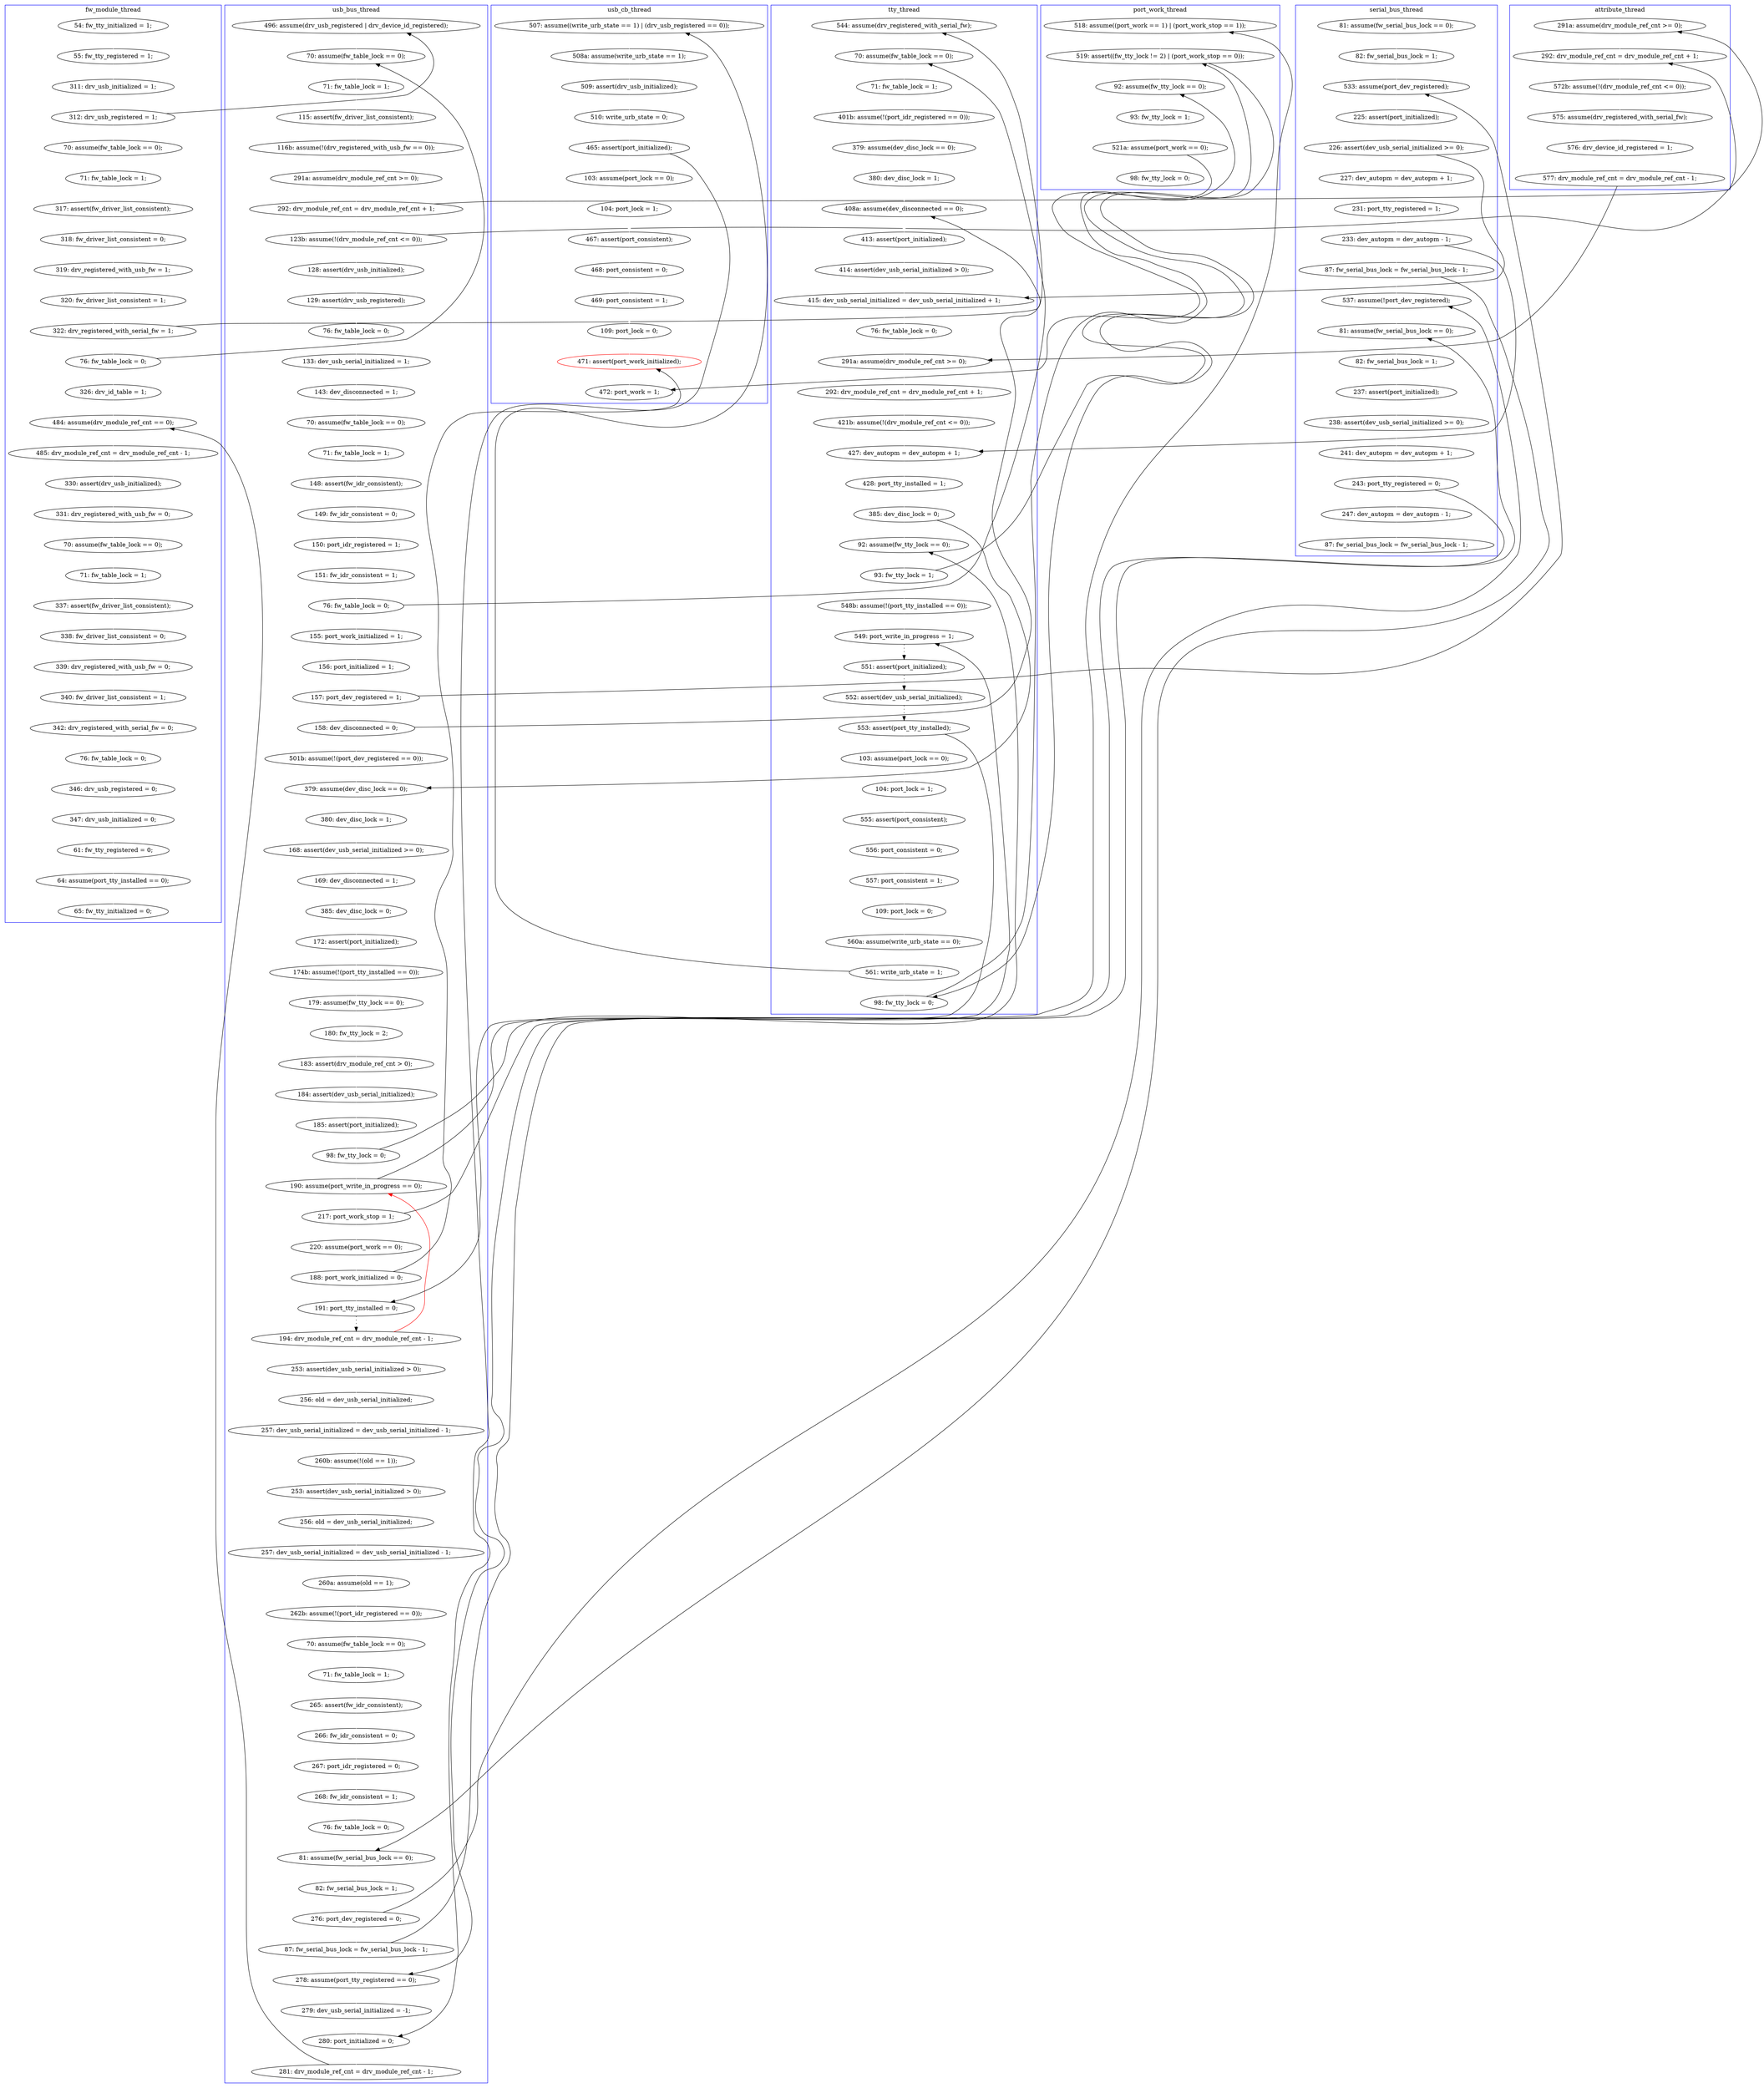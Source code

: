 digraph Counterexample {
	204 -> 205 [color = white, style = solid]
	126 -> 160 [color = white, style = solid]
	157 -> 158 [color = white, style = solid]
	44 -> 47 [color = white, style = solid]
	358 -> 359 [color = white, style = solid]
	353 -> 358 [color = white, style = solid]
	325 -> 332 [color = white, style = solid]
	289 -> 297 [color = white, style = solid]
	205 -> 206 [color = white, style = solid]
	70 -> 74 [color = white, style = solid]
	155 -> 157 [color = white, style = solid]
	214 -> 225 [color = black, style = solid, constraint = false]
	318 -> 373 [color = white, style = solid]
	331 -> 338 [color = black, style = solid, constraint = false]
	115 -> 117 [color = white, style = solid]
	221 -> 224 [color = white, style = solid]
	393 -> 395 [color = white, style = solid]
	269 -> 270 [color = white, style = solid]
	68 -> 70 [color = white, style = solid]
	170 -> 175 [color = white, style = solid]
	78 -> 93 [color = white, style = solid]
	298 -> 322 [color = white, style = solid]
	221 -> 302 [color = black, style = solid, constraint = false]
	197 -> 200 [color = white, style = solid]
	252 -> 253 [color = white, style = solid]
	315 -> 318 [color = white, style = solid]
	338 -> 339 [color = white, style = solid]
	391 -> 392 [color = white, style = solid]
	188 -> 191 [color = white, style = solid]
	306 -> 308 [color = white, style = solid]
	284 -> 285 [color = white, style = solid]
	275 -> 280 [color = white, style = solid]
	208 -> 209 [color = white, style = solid]
	220 -> 221 [color = white, style = solid]
	212 -> 220 [color = black, style = solid, constraint = false]
	371 -> 372 [color = white, style = solid]
	376 -> 377 [color = white, style = solid]
	113 -> 114 [color = white, style = solid]
	129 -> 130 [color = black, style = solid, constraint = false]
	127 -> 128 [color = white, style = solid]
	244 -> 214 [color = red, style = solid, constraint = false]
	206 -> 207 [color = white, style = solid]
	47 -> 48 [color = white, style = solid]
	136 -> 137 [color = white, style = solid]
	231 -> 232 [color = white, style = solid]
	350 -> 351 [color = white, style = solid]
	346 -> 347 [color = white, style = solid]
	228 -> 231 [color = white, style = solid]
	107 -> 110 [color = white, style = solid]
	135 -> 136 [color = white, style = solid]
	411 -> 413 [color = white, style = solid]
	270 -> 271 [color = white, style = solid]
	209 -> 212 [color = white, style = solid]
	331 -> 348 [color = white, style = solid]
	111 -> 113 [color = white, style = solid]
	339 -> 343 [color = white, style = solid]
	254 -> 256 [color = white, style = solid]
	159 -> 175 [color = black, style = solid, constraint = false]
	143 -> 148 [color = white, style = solid]
	51 -> 65 [color = white, style = solid]
	309 -> 312 [color = white, style = solid]
	59 -> 81 [color = black, style = solid, constraint = false]
	240 -> 242 [color = white, style = solid]
	389 -> 391 [color = white, style = solid]
	369 -> 371 [color = white, style = solid]
	308 -> 309 [color = white, style = solid]
	363 -> 369 [color = white, style = solid]
	344 -> 346 [color = white, style = solid]
	399 -> 404 [color = white, style = solid]
	63 -> 65 [color = black, style = solid, constraint = false]
	207 -> 208 [color = white, style = solid]
	143 -> 187 [color = black, style = solid, constraint = false]
	55 -> 57 [color = white, style = solid]
	59 -> 63 [color = white, style = solid]
	244 -> 252 [color = white, style = solid]
	281 -> 283 [color = white, style = solid]
	92 -> 130 [color = white, style = solid]
	313 -> 314 [color = black, style = solid, constraint = false]
	74 -> 75 [color = white, style = solid]
	75 -> 78 [color = white, style = solid]
	273 -> 275 [color = white, style = solid]
	224 -> 225 [color = white, style = solid]
	347 -> 348 [color = black, style = solid, constraint = false]
	286 -> 289 [color = white, style = solid]
	44 -> 51 [color = black, style = solid, constraint = false]
	283 -> 284 [color = white, style = solid]
	232 -> 239 [color = white, style = solid]
	78 -> 152 [color = black, style = solid, constraint = false]
	351 -> 352 [color = black, style = solid, constraint = false]
	226 -> 227 [color = black, style = dotted]
	318 -> 372 [color = black, style = solid, constraint = false]
	330 -> 338 [color = white, style = solid]
	302 -> 313 [color = black, style = solid, constraint = false]
	66 -> 68 [color = white, style = solid]
	165 -> 166 [color = white, style = solid]
	392 -> 393 [color = white, style = solid]
	152 -> 155 [color = white, style = solid]
	225 -> 226 [color = black, style = dotted]
	235 -> 237 [color = white, style = solid]
	301 -> 302 [color = white, style = solid]
	161 -> 164 [color = white, style = solid]
	81 -> 121 [color = white, style = solid]
	110 -> 111 [color = white, style = solid]
	239 -> 240 [color = white, style = solid]
	128 -> 129 [color = white, style = solid]
	148 -> 330 [color = white, style = solid]
	195 -> 197 [color = white, style = solid]
	175 -> 176 [color = white, style = solid]
	37 -> 38 [color = white, style = solid]
	120 -> 127 [color = white, style = solid]
	97 -> 99 [color = white, style = solid]
	160 -> 161 [color = white, style = solid]
	299 -> 300 [color = white, style = solid]
	151 -> 152 [color = white, style = solid]
	404 -> 406 [color = white, style = solid]
	129 -> 133 [color = white, style = solid]
	395 -> 399 [color = white, style = solid]
	38 -> 42 [color = white, style = solid]
	352 -> 353 [color = white, style = solid]
	280 -> 281 [color = white, style = solid]
	117 -> 120 [color = white, style = solid]
	167 -> 170 [color = white, style = solid]
	335 -> 362 [color = white, style = solid]
	297 -> 298 [color = white, style = solid]
	99 -> 107 [color = white, style = solid]
	193 -> 195 [color = white, style = solid]
	114 -> 115 [color = white, style = solid]
	192 -> 193 [color = white, style = solid]
	314 -> 315 [color = white, style = solid]
	227 -> 228 [color = black, style = dotted]
	91 -> 92 [color = white, style = solid]
	214 -> 234 [color = white, style = solid]
	122 -> 126 [color = white, style = solid]
	181 -> 187 [color = white, style = solid]
	63 -> 257 [color = white, style = solid]
	133 -> 164 [color = black, style = solid, constraint = false]
	191 -> 220 [color = white, style = solid]
	242 -> 246 [color = white, style = solid]
	133 -> 182 [color = white, style = solid]
	176 -> 181 [color = white, style = solid]
	377 -> 389 [color = white, style = solid]
	333 -> 335 [color = white, style = solid]
	65 -> 66 [color = white, style = solid]
	182 -> 192 [color = white, style = solid]
	302 -> 314 [color = white, style = solid]
	93 -> 94 [color = white, style = solid]
	52 -> 54 [color = white, style = solid]
	54 -> 55 [color = white, style = solid]
	312 -> 325 [color = white, style = solid]
	166 -> 167 [color = white, style = solid]
	136 -> 167 [color = black, style = solid, constraint = false]
	271 -> 273 [color = white, style = solid]
	300 -> 313 [color = white, style = solid]
	158 -> 159 [color = white, style = solid]
	148 -> 297 [color = black, style = solid, constraint = false]
	141 -> 143 [color = white, style = solid]
	120 -> 121 [color = black, style = solid, constraint = false]
	246 -> 299 [color = white, style = solid]
	343 -> 344 [color = white, style = solid]
	130 -> 135 [color = white, style = solid]
	253 -> 254 [color = white, style = solid]
	57 -> 59 [color = white, style = solid]
	256 -> 269 [color = white, style = solid]
	257 -> 352 [color = white, style = solid]
	366 -> 387 [color = white, style = solid]
	285 -> 286 [color = white, style = solid]
	362 -> 363 [color = white, style = solid]
	202 -> 204 [color = white, style = solid]
	406 -> 410 [color = white, style = solid]
	137 -> 141 [color = white, style = solid]
	237 -> 238 [color = white, style = solid]
	164 -> 165 [color = white, style = solid]
	234 -> 301 [color = black, style = solid, constraint = false]
	42 -> 44 [color = white, style = solid]
	348 -> 349 [color = white, style = solid]
	228 -> 238 [color = black, style = solid, constraint = false]
	48 -> 52 [color = white, style = solid]
	347 -> 366 [color = white, style = solid]
	200 -> 202 [color = white, style = solid]
	325 -> 350 [color = black, style = solid, constraint = false]
	212 -> 214 [color = white, style = solid]
	410 -> 411 [color = white, style = solid]
	237 -> 371 [color = black, style = solid, constraint = false]
	234 -> 235 [color = white, style = solid]
	187 -> 188 [color = white, style = solid]
	322 -> 330 [color = black, style = solid, constraint = false]
	121 -> 122 [color = white, style = solid]
	94 -> 97 [color = white, style = solid]
	349 -> 350 [color = white, style = solid]
	75 -> 151 [color = black, style = solid, constraint = false]
	322 -> 331 [color = white, style = solid]
	191 -> 192 [color = black, style = solid, constraint = false]
	359 -> 376 [color = white, style = solid]
	238 -> 244 [color = black, style = dotted]
	300 -> 306 [color = black, style = solid, constraint = false]
	332 -> 333 [color = white, style = solid]
	subgraph cluster7 {
		label = port_work_thread
		color = blue
		315  [label = "93: fw_tty_lock = 1;"]
		373  [label = "98: fw_tty_lock = 0;"]
		301  [label = "518: assume((port_work == 1) | (port_work_stop == 1));"]
		302  [label = "519: assert((fw_tty_lock != 2) | (port_work_stop == 0));"]
		318  [label = "521a: assume(port_work == 0);"]
		314  [label = "92: assume(fw_tty_lock == 0);"]
	}
	subgraph cluster5 {
		label = attribute_thread
		color = blue
		151  [label = "291a: assume(drv_module_ref_cnt >= 0);"]
		159  [label = "577: drv_module_ref_cnt = drv_module_ref_cnt - 1;"]
		158  [label = "576: drv_device_id_registered = 1;"]
		155  [label = "572b: assume(!(drv_module_ref_cnt <= 0));"]
		152  [label = "292: drv_module_ref_cnt = drv_module_ref_cnt + 1;"]
		157  [label = "575: assume(drv_registered_with_serial_fw);"]
	}
	subgraph cluster6 {
		label = usb_cb_thread
		color = blue
		309  [label = "509: assert(drv_usb_initialized);"]
		332  [label = "103: assume(port_lock == 0);"]
		363  [label = "469: port_consistent = 1;"]
		333  [label = "104: port_lock = 1;"]
		306  [label = "507: assume((write_urb_state == 1) | (drv_usb_registered == 0));"]
		325  [label = "465: assert(port_initialized);"]
		371  [label = "471: assert(port_work_initialized);", color = red]
		362  [label = "468: port_consistent = 0;"]
		372  [label = "472: port_work = 1;"]
		369  [label = "109: port_lock = 0;"]
		335  [label = "467: assert(port_consistent);"]
		312  [label = "510: write_urb_state = 0;"]
		308  [label = "508a: assume(write_urb_state == 1);"]
	}
	subgraph cluster4 {
		label = tty_thread
		color = blue
		299  [label = "560a: assume(write_urb_state == 0);"]
		187  [label = "427: dev_autopm = dev_autopm + 1;"]
		181  [label = "421b: assume(!(drv_module_ref_cnt <= 0));"]
		225  [label = "549: port_write_in_progress = 1;"]
		164  [label = "408a: assume(dev_disconnected == 0);"]
		313  [label = "98: fw_tty_lock = 0;"]
		224  [label = "548b: assume(!(port_tty_installed == 0));"]
		167  [label = "415: dev_usb_serial_initialized = dev_usb_serial_initialized + 1;"]
		221  [label = "93: fw_tty_lock = 1;"]
		170  [label = "76: fw_table_lock = 0;"]
		300  [label = "561: write_urb_state = 1;"]
		226  [label = "551: assert(port_initialized);"]
		227  [label = "552: assert(dev_usb_serial_initialized);"]
		121  [label = "70: assume(fw_table_lock == 0);"]
		228  [label = "553: assert(port_tty_installed);"]
		220  [label = "92: assume(fw_tty_lock == 0);"]
		165  [label = "413: assert(port_initialized);"]
		166  [label = "414: assert(dev_usb_serial_initialized > 0);"]
		239  [label = "555: assert(port_consistent);"]
		161  [label = "380: dev_disc_lock = 1;"]
		240  [label = "556: port_consistent = 0;"]
		188  [label = "428: port_tty_installed = 1;"]
		246  [label = "109: port_lock = 0;"]
		231  [label = "103: assume(port_lock == 0);"]
		122  [label = "71: fw_table_lock = 1;"]
		191  [label = "385: dev_disc_lock = 0;"]
		232  [label = "104: port_lock = 1;"]
		126  [label = "401b: assume(!(port_idr_registered == 0));"]
		160  [label = "379: assume(dev_disc_lock == 0);"]
		81  [label = "544: assume(drv_registered_with_serial_fw);"]
		176  [label = "292: drv_module_ref_cnt = drv_module_ref_cnt + 1;"]
		175  [label = "291a: assume(drv_module_ref_cnt >= 0);"]
		242  [label = "557: port_consistent = 1;"]
	}
	subgraph cluster3 {
		label = serial_bus_thread
		color = blue
		344  [label = "238: assert(dev_usb_serial_initialized >= 0);"]
		148  [label = "87: fw_serial_bus_lock = fw_serial_bus_lock - 1;"]
		346  [label = "241: dev_autopm = dev_autopm + 1;"]
		135  [label = "225: assert(port_initialized);"]
		136  [label = "226: assert(dev_usb_serial_initialized >= 0);"]
		143  [label = "233: dev_autopm = dev_autopm - 1;"]
		141  [label = "231: port_tty_registered = 1;"]
		343  [label = "237: assert(port_initialized);"]
		91  [label = "81: assume(fw_serial_bus_lock == 0);"]
		137  [label = "227: dev_autopm = dev_autopm + 1;"]
		387  [label = "87: fw_serial_bus_lock = fw_serial_bus_lock - 1;"]
		92  [label = "82: fw_serial_bus_lock = 1;"]
		338  [label = "81: assume(fw_serial_bus_lock == 0);"]
		347  [label = "243: port_tty_registered = 0;"]
		130  [label = "533: assume(port_dev_registered);"]
		339  [label = "82: fw_serial_bus_lock = 1;"]
		330  [label = "537: assume(!port_dev_registered);"]
		366  [label = "247: dev_autopm = dev_autopm - 1;"]
	}
	subgraph cluster1 {
		label = fw_module_thread
		color = blue
		257  [label = "326: drv_id_table = 1;"]
		411  [label = "64: assume(port_tty_installed == 0);"]
		358  [label = "330: assert(drv_usb_initialized);"]
		399  [label = "76: fw_table_lock = 0;"]
		52  [label = "317: assert(fw_driver_list_consistent);"]
		404  [label = "346: drv_usb_registered = 0;"]
		352  [label = "484: assume(drv_module_ref_cnt == 0);"]
		393  [label = "340: fw_driver_list_consistent = 1;"]
		37  [label = "54: fw_tty_initialized = 1;"]
		48  [label = "71: fw_table_lock = 1;"]
		406  [label = "347: drv_usb_initialized = 0;"]
		389  [label = "337: assert(fw_driver_list_consistent);"]
		376  [label = "70: assume(fw_table_lock == 0);"]
		413  [label = "65: fw_tty_initialized = 0;"]
		391  [label = "338: fw_driver_list_consistent = 0;"]
		359  [label = "331: drv_registered_with_usb_fw = 0;"]
		38  [label = "55: fw_tty_registered = 1;"]
		392  [label = "339: drv_registered_with_usb_fw = 0;"]
		377  [label = "71: fw_table_lock = 1;"]
		395  [label = "342: drv_registered_with_serial_fw = 0;"]
		47  [label = "70: assume(fw_table_lock == 0);"]
		55  [label = "319: drv_registered_with_usb_fw = 1;"]
		42  [label = "311: drv_usb_initialized = 1;"]
		44  [label = "312: drv_usb_registered = 1;"]
		54  [label = "318: fw_driver_list_consistent = 0;"]
		57  [label = "320: fw_driver_list_consistent = 1;"]
		353  [label = "485: drv_module_ref_cnt = drv_module_ref_cnt - 1;"]
		59  [label = "322: drv_registered_with_serial_fw = 1;"]
		63  [label = "76: fw_table_lock = 0;"]
		410  [label = "61: fw_tty_registered = 0;"]
	}
	subgraph cluster2 {
		label = usb_bus_thread
		color = blue
		209  [label = "185: assert(port_initialized);"]
		133  [label = "158: dev_disconnected = 0;"]
		202  [label = "172: assert(port_initialized);"]
		212  [label = "98: fw_tty_lock = 0;"]
		70  [label = "116b: assume(!(drv_registered_with_usb_fw == 0));"]
		204  [label = "174b: assume(!(port_tty_installed == 0));"]
		273  [label = "260a: assume(old == 1);"]
		197  [label = "169: dev_disconnected = 1;"]
		195  [label = "168: assert(dev_usb_serial_initialized >= 0);"]
		254  [label = "257: dev_usb_serial_initialized = dev_usb_serial_initialized - 1;"]
		252  [label = "253: assert(dev_usb_serial_initialized > 0);"]
		284  [label = "266: fw_idr_consistent = 0;"]
		235  [label = "220: assume(port_work == 0);"]
		281  [label = "71: fw_table_lock = 1;"]
		205  [label = "179: assume(fw_tty_lock == 0);"]
		289  [label = "76: fw_table_lock = 0;"]
		68  [label = "115: assert(fw_driver_list_consistent);"]
		283  [label = "265: assert(fw_idr_consistent);"]
		331  [label = "87: fw_serial_bus_lock = fw_serial_bus_lock - 1;"]
		286  [label = "268: fw_idr_consistent = 1;"]
		74  [label = "291a: assume(drv_module_ref_cnt >= 0);"]
		120  [label = "76: fw_table_lock = 0;"]
		117  [label = "151: fw_idr_consistent = 1;"]
		351  [label = "281: drv_module_ref_cnt = drv_module_ref_cnt - 1;"]
		348  [label = "278: assume(port_tty_registered == 0);"]
		350  [label = "280: port_initialized = 0;"]
		78  [label = "123b: assume(!(drv_module_ref_cnt <= 0));"]
		275  [label = "262b: assume(!(port_idr_registered == 0));"]
		253  [label = "256: old = dev_usb_serial_initialized;"]
		113  [label = "148: assert(fw_idr_consistent);"]
		110  [label = "70: assume(fw_table_lock == 0);"]
		182  [label = "501b: assume(!(port_dev_registered == 0));"]
		297  [label = "81: assume(fw_serial_bus_lock == 0);"]
		349  [label = "279: dev_usb_serial_initialized = -1;"]
		234  [label = "217: port_work_stop = 1;"]
		107  [label = "143: dev_disconnected = 1;"]
		128  [label = "156: port_initialized = 1;"]
		269  [label = "253: assert(dev_usb_serial_initialized > 0);"]
		111  [label = "71: fw_table_lock = 1;"]
		99  [label = "133: dev_usb_serial_initialized = 1;"]
		129  [label = "157: port_dev_registered = 1;"]
		93  [label = "128: assert(drv_usb_initialized);"]
		244  [label = "194: drv_module_ref_cnt = drv_module_ref_cnt - 1;"]
		237  [label = "188: port_work_initialized = 0;"]
		94  [label = "129: assert(drv_usb_registered);"]
		270  [label = "256: old = dev_usb_serial_initialized;"]
		127  [label = "155: port_work_initialized = 1;"]
		193  [label = "380: dev_disc_lock = 1;"]
		65  [label = "70: assume(fw_table_lock == 0);"]
		206  [label = "180: fw_tty_lock = 2;"]
		280  [label = "70: assume(fw_table_lock == 0);"]
		285  [label = "267: port_idr_registered = 0;"]
		115  [label = "150: port_idr_registered = 1;"]
		207  [label = "183: assert(drv_module_ref_cnt > 0);"]
		322  [label = "276: port_dev_registered = 0;"]
		75  [label = "292: drv_module_ref_cnt = drv_module_ref_cnt + 1;"]
		200  [label = "385: dev_disc_lock = 0;"]
		298  [label = "82: fw_serial_bus_lock = 1;"]
		208  [label = "184: assert(dev_usb_serial_initialized);"]
		114  [label = "149: fw_idr_consistent = 0;"]
		238  [label = "191: port_tty_installed = 0;"]
		66  [label = "71: fw_table_lock = 1;"]
		214  [label = "190: assume(port_write_in_progress == 0);"]
		192  [label = "379: assume(dev_disc_lock == 0);"]
		271  [label = "257: dev_usb_serial_initialized = dev_usb_serial_initialized - 1;"]
		51  [label = "496: assume(drv_usb_registered | drv_device_id_registered);"]
		256  [label = "260b: assume(!(old == 1));"]
		97  [label = "76: fw_table_lock = 0;"]
	}
}
